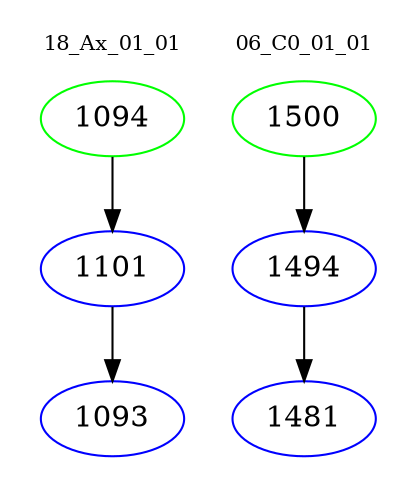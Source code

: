 digraph{
subgraph cluster_0 {
color = white
label = "18_Ax_01_01";
fontsize=10;
T0_1094 [label="1094", color="green"]
T0_1094 -> T0_1101 [color="black"]
T0_1101 [label="1101", color="blue"]
T0_1101 -> T0_1093 [color="black"]
T0_1093 [label="1093", color="blue"]
}
subgraph cluster_1 {
color = white
label = "06_C0_01_01";
fontsize=10;
T1_1500 [label="1500", color="green"]
T1_1500 -> T1_1494 [color="black"]
T1_1494 [label="1494", color="blue"]
T1_1494 -> T1_1481 [color="black"]
T1_1481 [label="1481", color="blue"]
}
}

